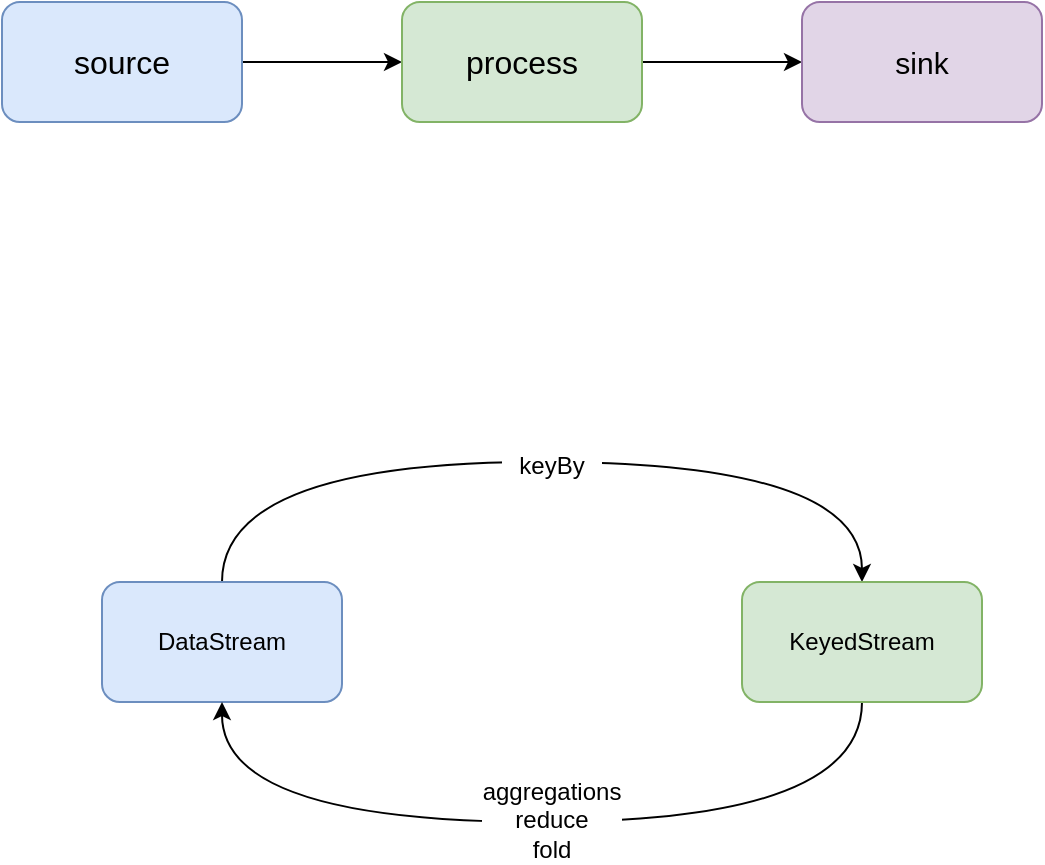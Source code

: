 <mxfile version="20.3.0" type="github">
  <diagram id="_oVOg_2L8pGMmzJAWcpK" name="Page-1">
    <mxGraphModel dx="1298" dy="734" grid="1" gridSize="10" guides="1" tooltips="1" connect="1" arrows="1" fold="1" page="1" pageScale="1" pageWidth="850" pageHeight="1100" math="0" shadow="0">
      <root>
        <mxCell id="0" />
        <mxCell id="1" parent="0" />
        <mxCell id="DA5ioZ5UG_cv5zVFgSnP-4" style="edgeStyle=orthogonalEdgeStyle;rounded=0;orthogonalLoop=1;jettySize=auto;html=1;exitX=1;exitY=0.5;exitDx=0;exitDy=0;entryX=0;entryY=0.5;entryDx=0;entryDy=0;fontSize=15;" parent="1" source="DA5ioZ5UG_cv5zVFgSnP-1" target="DA5ioZ5UG_cv5zVFgSnP-2" edge="1">
          <mxGeometry relative="1" as="geometry" />
        </mxCell>
        <mxCell id="DA5ioZ5UG_cv5zVFgSnP-1" value="&lt;font style=&quot;font-size: 16px;&quot;&gt;source&lt;/font&gt;" style="rounded=1;whiteSpace=wrap;html=1;fillColor=#dae8fc;strokeColor=#6c8ebf;" parent="1" vertex="1">
          <mxGeometry x="80" y="200" width="120" height="60" as="geometry" />
        </mxCell>
        <mxCell id="DA5ioZ5UG_cv5zVFgSnP-5" style="edgeStyle=orthogonalEdgeStyle;rounded=0;orthogonalLoop=1;jettySize=auto;html=1;exitX=1;exitY=0.5;exitDx=0;exitDy=0;entryX=0;entryY=0.5;entryDx=0;entryDy=0;fontSize=15;" parent="1" source="DA5ioZ5UG_cv5zVFgSnP-2" target="DA5ioZ5UG_cv5zVFgSnP-3" edge="1">
          <mxGeometry relative="1" as="geometry" />
        </mxCell>
        <mxCell id="DA5ioZ5UG_cv5zVFgSnP-2" value="&lt;font style=&quot;font-size: 16px;&quot;&gt;process&lt;/font&gt;" style="rounded=1;whiteSpace=wrap;html=1;fillColor=#d5e8d4;strokeColor=#82b366;" parent="1" vertex="1">
          <mxGeometry x="280" y="200" width="120" height="60" as="geometry" />
        </mxCell>
        <mxCell id="DA5ioZ5UG_cv5zVFgSnP-3" value="&lt;font style=&quot;font-size: 15px;&quot;&gt;sink&lt;/font&gt;" style="rounded=1;whiteSpace=wrap;html=1;fillColor=#e1d5e7;strokeColor=#9673a6;" parent="1" vertex="1">
          <mxGeometry x="480" y="200" width="120" height="60" as="geometry" />
        </mxCell>
        <mxCell id="hzGyoB1nwu1buTJKqw_e-3" style="edgeStyle=orthogonalEdgeStyle;curved=1;rounded=0;orthogonalLoop=1;jettySize=auto;html=1;exitX=0.5;exitY=0;exitDx=0;exitDy=0;entryX=0.5;entryY=0;entryDx=0;entryDy=0;" edge="1" parent="1" source="hzGyoB1nwu1buTJKqw_e-1" target="hzGyoB1nwu1buTJKqw_e-2">
          <mxGeometry relative="1" as="geometry">
            <Array as="points">
              <mxPoint x="190" y="430" />
              <mxPoint x="510" y="430" />
            </Array>
          </mxGeometry>
        </mxCell>
        <mxCell id="hzGyoB1nwu1buTJKqw_e-1" value="DataStream" style="rounded=1;whiteSpace=wrap;html=1;fillColor=#dae8fc;strokeColor=#6c8ebf;" vertex="1" parent="1">
          <mxGeometry x="130" y="490" width="120" height="60" as="geometry" />
        </mxCell>
        <mxCell id="hzGyoB1nwu1buTJKqw_e-4" style="edgeStyle=orthogonalEdgeStyle;curved=1;rounded=0;orthogonalLoop=1;jettySize=auto;html=1;exitX=0.5;exitY=1;exitDx=0;exitDy=0;entryX=0.5;entryY=1;entryDx=0;entryDy=0;" edge="1" parent="1" source="hzGyoB1nwu1buTJKqw_e-2" target="hzGyoB1nwu1buTJKqw_e-1">
          <mxGeometry relative="1" as="geometry">
            <Array as="points">
              <mxPoint x="510" y="610" />
              <mxPoint x="190" y="610" />
            </Array>
          </mxGeometry>
        </mxCell>
        <mxCell id="hzGyoB1nwu1buTJKqw_e-2" value="KeyedStream" style="rounded=1;whiteSpace=wrap;html=1;fillColor=#d5e8d4;strokeColor=#82b366;" vertex="1" parent="1">
          <mxGeometry x="450" y="490" width="120" height="60" as="geometry" />
        </mxCell>
        <mxCell id="hzGyoB1nwu1buTJKqw_e-5" value="keyBy" style="text;html=1;strokeColor=none;fillColor=default;align=center;verticalAlign=middle;whiteSpace=wrap;rounded=0;" vertex="1" parent="1">
          <mxGeometry x="330" y="417" width="50" height="30" as="geometry" />
        </mxCell>
        <mxCell id="hzGyoB1nwu1buTJKqw_e-8" value="aggregations&lt;br&gt;reduce&lt;br&gt;fold" style="text;html=1;strokeColor=none;fillColor=default;align=center;verticalAlign=middle;whiteSpace=wrap;rounded=0;" vertex="1" parent="1">
          <mxGeometry x="320" y="594" width="70" height="30" as="geometry" />
        </mxCell>
      </root>
    </mxGraphModel>
  </diagram>
</mxfile>
